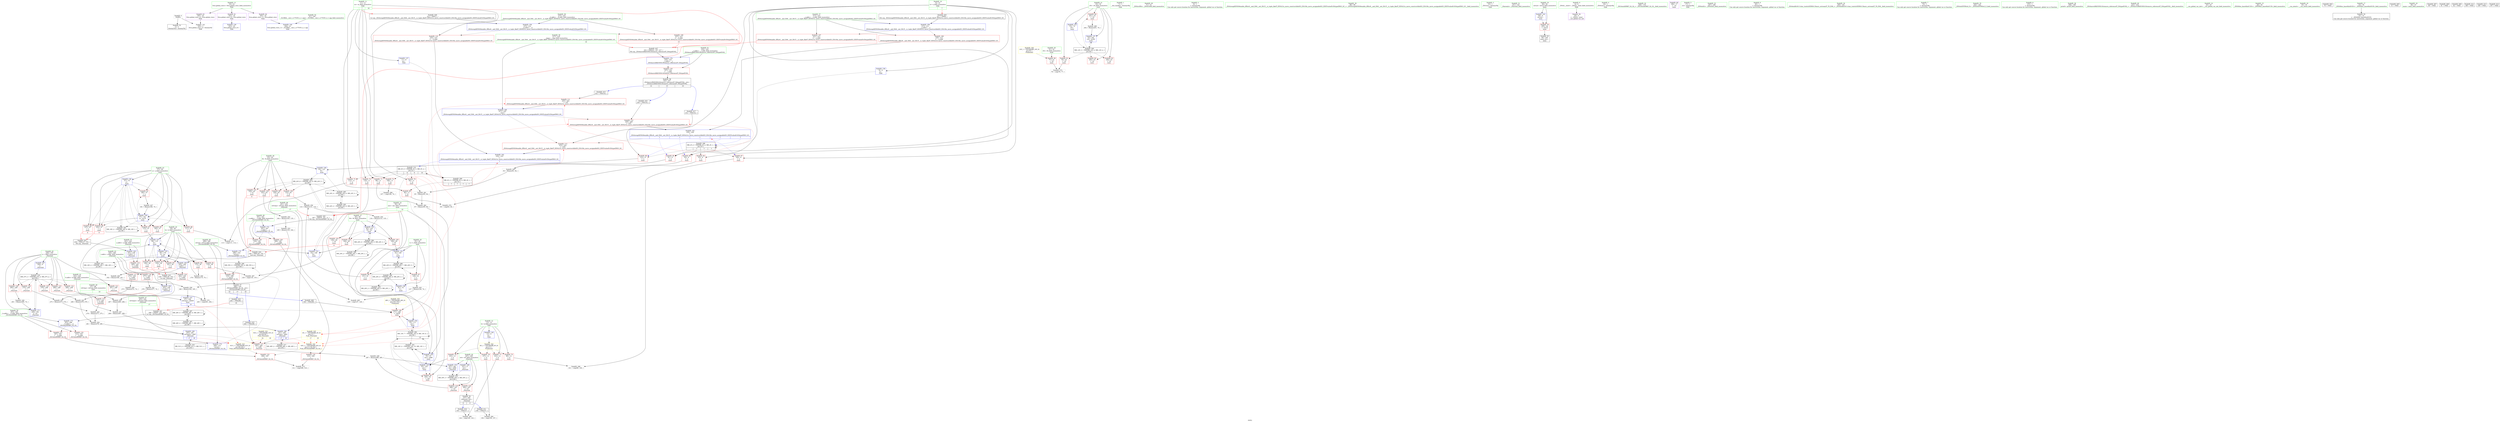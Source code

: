 digraph "SVFG" {
	label="SVFG";

	Node0x5572a8277210 [shape=record,color=grey,label="{NodeID: 0\nNullPtr}"];
	Node0x5572a8277210 -> Node0x5572a82a21a0[style=solid];
	Node0x5572a8277210 -> Node0x5572a82a7b20[style=solid];
	Node0x5572a82a1970 [shape=record,color=red,label="{NodeID: 111\n225\<--222\n\<--call\n_ZSt4swapIiENSt9enable_ifIXsr6__and_ISt6__not_ISt15__is_tuple_likeIT_EESt21is_move_constructibleIS3_ESt18is_move_assignableIS3_EEE5valueEvE4typeERS3_SC_\n}"];
	Node0x5572a82a1970 -> Node0x5572a82a8ac0[style=solid];
	Node0x5572a829fb50 [shape=record,color=green,label="{NodeID: 28\n67\<--68\nref.tmp\<--ref.tmp_field_insensitive\nmain\n|{|<s1>10}}"];
	Node0x5572a829fb50 -> Node0x5572a82a8510[style=solid];
	Node0x5572a829fb50:s1 -> Node0x5572a82ea690[style=solid,color=red];
	Node0x5572a82c5d90 [shape=record,color=black,label="{NodeID: 305\nMR_22V_2 = PHI(MR_22V_9, MR_22V_1, )\npts\{64 \}\n}"];
	Node0x5572a82c5d90 -> Node0x5572a82bf590[style=dashed];
	Node0x5572a82c5d90 -> Node0x5572a82c5d90[style=dashed];
	Node0x5572a82a7920 [shape=record,color=blue,label="{NodeID: 139\n343\<--20\nllvm.global_ctors_0\<--\nGlob }"];
	Node0x5572a82a2470 [shape=record,color=black,label="{NodeID: 56\n237\<--294\n_Z4areaiii_ret\<--\n_Z4areaiii\n|{<s0>8|<s1>9}}"];
	Node0x5572a82a2470:s0 -> Node0x5572a82e98f0[style=solid,color=blue];
	Node0x5572a82a2470:s1 -> Node0x5572a82e99c0[style=solid,color=blue];
	Node0x5572a82e9eb0 [shape=record,color=black,label="{NodeID: 416\n228 = PHI(332, )\n}"];
	Node0x5572a82e9eb0 -> Node0x5572a82a1a40[style=solid];
	Node0x5572a82cbd60 [shape=record,color=yellow,style=double,label="{NodeID: 333\n53V_1 = ENCHI(MR_53V_0)\npts\{56 68 \}\nFun[_Z4areaiii]|{|<s1>18|<s2>18}}"];
	Node0x5572a82cbd60 -> Node0x5572a82a6ed0[style=dashed];
	Node0x5572a82cbd60:s1 -> Node0x5572a82cb410[style=dashed,color=red];
	Node0x5572a82cbd60:s2 -> Node0x5572a82cb520[style=dashed,color=red];
	Node0x5572a82aeec0 [shape=record,color=grey,label="{NodeID: 250\n176 = Binary(175, 74, )\n}"];
	Node0x5572a82aeec0 -> Node0x5572a82a86b0[style=solid];
	Node0x5572a82a9070 [shape=record,color=blue,label="{NodeID: 167\n249\<--9\ni\<--\n_Z4areaiii\n}"];
	Node0x5572a82a9070 -> Node0x5572a82c9490[style=dashed];
	Node0x5572a82a3bc0 [shape=record,color=red,label="{NodeID: 84\n201\<--53\n\<--cN\nmain\n}"];
	Node0x5572a82a3bc0 -> Node0x5572a82afdc0[style=solid];
	Node0x5572a829daa0 [shape=record,color=green,label="{NodeID: 1\n7\<--1\n__dso_handle\<--dummyObj\nGlob }"];
	Node0x5572a82a1a40 [shape=record,color=red,label="{NodeID: 112\n229\<--228\n\<--call1\n_ZSt4swapIiENSt9enable_ifIXsr6__and_ISt6__not_ISt15__is_tuple_likeIT_EESt21is_move_constructibleIS3_ESt18is_move_assignableIS3_EEE5valueEvE4typeERS3_SC_\n}"];
	Node0x5572a82a1a40 -> Node0x5572a82a8b90[style=solid];
	Node0x5572a829fc20 [shape=record,color=green,label="{NodeID: 29\n71\<--72\n_ZNSirsERi\<--_ZNSirsERi_field_insensitive\n}"];
	Node0x5572a82c6290 [shape=record,color=black,label="{NodeID: 306\nMR_24V_2 = PHI(MR_24V_7, MR_24V_1, )\npts\{66 \}\n}"];
	Node0x5572a82c6290 -> Node0x5572a82bfa90[style=dashed];
	Node0x5572a82c6290 -> Node0x5572a82c6290[style=dashed];
	Node0x5572a82a7a20 [shape=record,color=blue,label="{NodeID: 140\n344\<--21\nllvm.global_ctors_1\<--_GLOBAL__sub_I_c175353_2_1.cpp\nGlob }"];
	Node0x5572a82a2540 [shape=record,color=black,label="{NodeID: 57\n296\<--319\n_ZSt3minIiERKT_S2_S2__ret\<--\n_ZSt3minIiERKT_S2_S2_\n|{<s0>10|<s1>17|<s2>18}}"];
	Node0x5572a82a2540:s0 -> Node0x5572a82e95b0[style=solid,color=blue];
	Node0x5572a82a2540:s1 -> Node0x5572a82ea130[style=solid,color=blue];
	Node0x5572a82a2540:s2 -> Node0x5572a82ea270[style=solid,color=blue];
	Node0x5572a82e9ff0 [shape=record,color=black,label="{NodeID: 417\n232 = PHI(332, )\n}"];
	Node0x5572a82e9ff0 -> Node0x5572a82a1b10[style=solid];
	Node0x5572a82af040 [shape=record,color=grey,label="{NodeID: 251\n275 = Binary(273, 274, )\n}"];
	Node0x5572a82af040 -> Node0x5572a82ae2c0[style=solid];
	Node0x5572a82a9140 [shape=record,color=blue,label="{NodeID: 168\n251\<--269\nref.tmp\<--add1\n_Z4areaiii\n|{|<s2>17|<s3>18}}"];
	Node0x5572a82a9140 -> Node0x5572a82a6ed0[style=dashed];
	Node0x5572a82a9140 -> Node0x5572a82c9990[style=dashed];
	Node0x5572a82a9140:s2 -> Node0x5572a82cb520[style=dashed,color=red];
	Node0x5572a82a9140:s3 -> Node0x5572a82cb520[style=dashed,color=red];
	Node0x5572a82a3c90 [shape=record,color=red,label="{NodeID: 85\n195\<--55\n\<--ans\nmain\n}"];
	Node0x5572a829db30 [shape=record,color=green,label="{NodeID: 2\n9\<--1\n\<--dummyObj\nCan only get source location for instruction, argument, global var or function.}"];
	Node0x5572a82a1b10 [shape=record,color=red,label="{NodeID: 113\n233\<--232\n\<--call2\n_ZSt4swapIiENSt9enable_ifIXsr6__and_ISt6__not_ISt15__is_tuple_likeIT_EESt21is_move_constructibleIS3_ESt18is_move_assignableIS3_EEE5valueEvE4typeERS3_SC_\n}"];
	Node0x5572a82a1b10 -> Node0x5572a82a8c60[style=solid];
	Node0x5572a829fd20 [shape=record,color=green,label="{NodeID: 30\n88\<--89\n_ZSt4swapIiENSt9enable_ifIXsr6__and_ISt6__not_ISt15__is_tuple_likeIT_EESt21is_move_constructibleIS3_ESt18is_move_assignableIS3_EEE5valueEvE4typeERS3_SC_\<--_ZSt4swapIiENSt9enable_ifIXsr6__and_ISt6__not_ISt15__is_tuple_likeIT_EESt21is_move_constructibleIS3_ESt18is_move_assignableIS3_EEE5valueEvE4typeERS3_SC__field_insensitive\n}"];
	Node0x5572a82c6790 [shape=record,color=black,label="{NodeID: 307\nMR_26V_2 = PHI(MR_26V_7, MR_26V_1, )\npts\{68 \}\n}"];
	Node0x5572a82c6790 -> Node0x5572a82bff90[style=dashed];
	Node0x5572a82c6790 -> Node0x5572a82c6790[style=dashed];
	Node0x5572a82a7b20 [shape=record,color=blue, style = dotted,label="{NodeID: 141\n345\<--3\nllvm.global_ctors_2\<--dummyVal\nGlob }"];
	Node0x5572a82a2610 [shape=record,color=black,label="{NodeID: 58\n332\<--337\n_ZSt4moveIRiEONSt16remove_referenceIT_E4typeEOS2__ret\<--\n_ZSt4moveIRiEONSt16remove_referenceIT_E4typeEOS2_\n|{<s0>14|<s1>15|<s2>16}}"];
	Node0x5572a82a2610:s0 -> Node0x5572a82e9d40[style=solid,color=blue];
	Node0x5572a82a2610:s1 -> Node0x5572a82e9eb0[style=solid,color=blue];
	Node0x5572a82a2610:s2 -> Node0x5572a82e9ff0[style=solid,color=blue];
	Node0x5572a82ea130 [shape=record,color=black,label="{NodeID: 418\n283 = PHI(296, )\n|{<s0>18}}"];
	Node0x5572a82ea130:s0 -> Node0x5572a82ea690[style=solid,color=red];
	Node0x5572a82af1c0 [shape=record,color=grey,label="{NodeID: 252\n164 = Binary(163, 135, )\n}"];
	Node0x5572a82af1c0 -> Node0x5572a82af340[style=solid];
	Node0x5572a82a9210 [shape=record,color=blue,label="{NodeID: 169\n253\<--281\nref.tmp2\<--add7\n_Z4areaiii\n|{|<s2>17|<s3>18}}"];
	Node0x5572a82a9210 -> Node0x5572a82a6ed0[style=dashed];
	Node0x5572a82a9210 -> Node0x5572a82c9e90[style=dashed];
	Node0x5572a82a9210:s2 -> Node0x5572a82cb410[style=dashed,color=red];
	Node0x5572a82a9210:s3 -> Node0x5572a82cb410[style=dashed,color=red];
	Node0x5572a82a3d60 [shape=record,color=red,label="{NodeID: 86\n111\<--57\n\<--a\nmain\n}"];
	Node0x5572a82a3d60 -> Node0x5572a82b0e40[style=solid];
	Node0x5572a829dde0 [shape=record,color=green,label="{NodeID: 3\n15\<--1\n_ZSt3cin\<--dummyObj\nGlob }"];
	Node0x5572a82a1be0 [shape=record,color=red,label="{NodeID: 114\n265\<--241\n\<--a.addr\n_Z4areaiii\n}"];
	Node0x5572a82a1be0 -> Node0x5572a82af640[style=solid];
	Node0x5572a829fe20 [shape=record,color=green,label="{NodeID: 31\n141\<--142\n_Z4areaiii\<--_Z4areaiii_field_insensitive\n}"];
	Node0x5572a82c6c90 [shape=record,color=black,label="{NodeID: 308\nMR_55V_3 = PHI(MR_55V_4, MR_55V_2, )\npts\{300 \}\n}"];
	Node0x5572a82c6c90 -> Node0x5572a82a6fa0[style=dashed];
	Node0x5572a82a7c20 [shape=record,color=blue,label="{NodeID: 142\n49\<--9\nretval\<--\nmain\n}"];
	Node0x5572a82a7c20 -> Node0x5572a82a37b0[style=dashed];
	Node0x5572a82a26e0 [shape=record,color=purple,label="{NodeID: 59\n30\<--4\n\<--_ZStL8__ioinit\n__cxx_global_var_init\n}"];
	Node0x5572a82ea270 [shape=record,color=black,label="{NodeID: 419\n284 = PHI(296, )\n}"];
	Node0x5572a82ea270 -> Node0x5572a82a6ed0[style=solid];
	Node0x5572a82af340 [shape=record,color=grey,label="{NodeID: 253\n165 = Binary(135, 164, )\n}"];
	Node0x5572a82af340 -> Node0x5572a82afac0[style=solid];
	Node0x5572a82a92e0 [shape=record,color=blue,label="{NodeID: 170\n247\<--287\nret\<--add9\n_Z4areaiii\n}"];
	Node0x5572a82a92e0 -> Node0x5572a82c8f90[style=dashed];
	Node0x5572a82a3e30 [shape=record,color=red,label="{NodeID: 87\n115\<--57\n\<--a\nmain\n}"];
	Node0x5572a82a3e30 -> Node0x5572a82a8030[style=solid];
	Node0x5572a829de70 [shape=record,color=green,label="{NodeID: 4\n16\<--1\n_ZSt4cerr\<--dummyObj\nGlob }"];
	Node0x5572a82a1cb0 [shape=record,color=red,label="{NodeID: 115\n271\<--243\n\<--b.addr\n_Z4areaiii\n}"];
	Node0x5572a82a1cb0 -> Node0x5572a82ae2c0[style=solid];
	Node0x5572a829ff20 [shape=record,color=green,label="{NodeID: 32\n169\<--170\n_ZSt3minIiERKT_S2_S2_\<--_ZSt3minIiERKT_S2_S2__field_insensitive\n}"];
	Node0x5572a82a7cf0 [shape=record,color=blue,label="{NodeID: 143\n53\<--74\ncN\<--\nmain\n}"];
	Node0x5572a82a7cf0 -> Node0x5572a82c4490[style=dashed];
	Node0x5572a82a27b0 [shape=record,color=purple,label="{NodeID: 60\n196\<--17\n\<--.str\nmain\n}"];
	Node0x5572a82ea3b0 [shape=record,color=black,label="{NodeID: 420\n297 = PHI(55, 251, 11, )\n0th arg _ZSt3minIiERKT_S2_S2_ }"];
	Node0x5572a82ea3b0 -> Node0x5572a82a9480[style=solid];
	Node0x5572a82af4c0 [shape=record,color=grey,label="{NodeID: 254\n134 = Binary(133, 135, )\n}"];
	Node0x5572a82af4c0 -> Node0x5572a82a82a0[style=solid];
	Node0x5572a82a93b0 [shape=record,color=blue,label="{NodeID: 171\n249\<--291\ni\<--inc\n_Z4areaiii\n}"];
	Node0x5572a82a93b0 -> Node0x5572a82c9490[style=dashed];
	Node0x5572a82a3f00 [shape=record,color=red,label="{NodeID: 88\n137\<--57\n\<--a\nmain\n|{<s0>8}}"];
	Node0x5572a82a3f00:s0 -> Node0x5572a82ea850[style=solid,color=red];
	Node0x5572a829df00 [shape=record,color=green,label="{NodeID: 5\n17\<--1\n.str\<--dummyObj\nGlob }"];
	Node0x5572a82be690 [shape=record,color=black,label="{NodeID: 282\nMR_14V_7 = PHI(MR_14V_9, MR_14V_6, )\npts\{56 \}\n|{|<s5>10}}"];
	Node0x5572a82be690 -> Node0x5572a82a3c90[style=dashed];
	Node0x5572a82be690 -> Node0x5572a82a1560[style=dashed];
	Node0x5572a82be690 -> Node0x5572a82a85e0[style=dashed];
	Node0x5572a82be690 -> Node0x5572a82be690[style=dashed];
	Node0x5572a82be690 -> Node0x5572a82c4990[style=dashed];
	Node0x5572a82be690:s5 -> Node0x5572a82cb520[style=dashed,color=red];
	Node0x5572a82a65e0 [shape=record,color=red,label="{NodeID: 116\n262\<--245\n\<--r.addr\n_Z4areaiii\n}"];
	Node0x5572a82a65e0 -> Node0x5572a82b0cc0[style=solid];
	Node0x5572a82a0020 [shape=record,color=green,label="{NodeID: 33\n187\<--188\n_ZNSolsEi\<--_ZNSolsEi_field_insensitive\n}"];
	Node0x5572a82a7dc0 [shape=record,color=blue,label="{NodeID: 144\n55\<--97\nans\<--add6\nmain\n}"];
	Node0x5572a82a7dc0 -> Node0x5572a82a3c90[style=dashed];
	Node0x5572a82a7dc0 -> Node0x5572a82a7e90[style=dashed];
	Node0x5572a82a7dc0 -> Node0x5572a82be690[style=dashed];
	Node0x5572a82a7dc0 -> Node0x5572a82c4990[style=dashed];
	Node0x5572a82a2880 [shape=record,color=purple,label="{NodeID: 61\n343\<--19\nllvm.global_ctors_0\<--llvm.global_ctors\nGlob }"];
	Node0x5572a82a2880 -> Node0x5572a82a7920[style=solid];
	Node0x5572a82ea690 [shape=record,color=black,label="{NodeID: 421\n298 = PHI(67, 253, 283, )\n1st arg _ZSt3minIiERKT_S2_S2_ }"];
	Node0x5572a82ea690 -> Node0x5572a82a9550[style=solid];
	Node0x5572a82af640 [shape=record,color=grey,label="{NodeID: 255\n267 = Binary(265, 266, )\n}"];
	Node0x5572a82af640 -> Node0x5572a82af940[style=solid];
	Node0x5572a82a9480 [shape=record,color=blue,label="{NodeID: 172\n301\<--297\n__a.addr\<--__a\n_ZSt3minIiERKT_S2_S2_\n}"];
	Node0x5572a82a9480 -> Node0x5572a82a7070[style=dashed];
	Node0x5572a82a9480 -> Node0x5572a82a7140[style=dashed];
	Node0x5572a82a3fd0 [shape=record,color=red,label="{NodeID: 89\n153\<--57\n\<--a\nmain\n|{<s0>9}}"];
	Node0x5572a82a3fd0:s0 -> Node0x5572a82ea850[style=solid,color=red];
	Node0x5572a829e820 [shape=record,color=green,label="{NodeID: 6\n20\<--1\n\<--dummyObj\nCan only get source location for instruction, argument, global var or function.}"];
	Node0x5572a82a66b0 [shape=record,color=red,label="{NodeID: 117\n272\<--245\n\<--r.addr\n_Z4areaiii\n}"];
	Node0x5572a82a66b0 -> Node0x5572a82afc40[style=solid];
	Node0x5572a82a0120 [shape=record,color=green,label="{NodeID: 34\n190\<--191\n_ZSt4endlIcSt11char_traitsIcEERSt13basic_ostreamIT_T0_ES6_\<--_ZSt4endlIcSt11char_traitsIcEERSt13basic_ostreamIT_T0_ES6__field_insensitive\n}"];
	Node0x5572a82a7e90 [shape=record,color=blue,label="{NodeID: 145\n55\<--103\nans\<--\nmain\n}"];
	Node0x5572a82a7e90 -> Node0x5572a82a3c90[style=dashed];
	Node0x5572a82a7e90 -> Node0x5572a82be690[style=dashed];
	Node0x5572a82a7e90 -> Node0x5572a82c4990[style=dashed];
	Node0x5572a82a2980 [shape=record,color=purple,label="{NodeID: 62\n344\<--19\nllvm.global_ctors_1\<--llvm.global_ctors\nGlob }"];
	Node0x5572a82a2980 -> Node0x5572a82a7a20[style=solid];
	Node0x5572a82ea850 [shape=record,color=black,label="{NodeID: 422\n238 = PHI(137, 153, )\n0th arg _Z4areaiii }"];
	Node0x5572a82ea850 -> Node0x5572a82a8d30[style=solid];
	Node0x5572a82af7c0 [shape=record,color=grey,label="{NodeID: 256\n133 = Binary(131, 132, )\n}"];
	Node0x5572a82af7c0 -> Node0x5572a82af4c0[style=solid];
	Node0x5572a82a9550 [shape=record,color=blue,label="{NodeID: 173\n303\<--298\n__b.addr\<--__b\n_ZSt3minIiERKT_S2_S2_\n}"];
	Node0x5572a82a9550 -> Node0x5572a82a7210[style=dashed];
	Node0x5572a82a9550 -> Node0x5572a82a72e0[style=dashed];
	Node0x5572a82a40a0 [shape=record,color=red,label="{NodeID: 90\n160\<--57\n\<--a\nmain\n}"];
	Node0x5572a82a40a0 -> Node0x5572a82ae8c0[style=solid];
	Node0x5572a829e8b0 [shape=record,color=green,label="{NodeID: 7\n74\<--1\n\<--dummyObj\nCan only get source location for instruction, argument, global var or function.}"];
	Node0x5572a82bf090 [shape=record,color=black,label="{NodeID: 284\nMR_20V_4 = PHI(MR_20V_6, MR_20V_3, )\npts\{62 \}\n}"];
	Node0x5572a82bf090 -> Node0x5572a82a8100[style=dashed];
	Node0x5572a82bf090 -> Node0x5572a82bf090[style=dashed];
	Node0x5572a82bf090 -> Node0x5572a82c5890[style=dashed];
	Node0x5572a82a6780 [shape=record,color=red,label="{NodeID: 118\n277\<--245\n\<--r.addr\n_Z4areaiii\n}"];
	Node0x5572a82a6780 -> Node0x5572a82ae140[style=solid];
	Node0x5572a82a0220 [shape=record,color=green,label="{NodeID: 35\n192\<--193\n_ZNSolsEPFRSoS_E\<--_ZNSolsEPFRSoS_E_field_insensitive\n}"];
	Node0x5572a82c8090 [shape=record,color=black,label="{NodeID: 312\nMR_4V_4 = PHI(MR_4V_3, MR_4V_2, )\npts\{12 \}\n|{|<s7>8|<s8>9|<s9>10}}"];
	Node0x5572a82c8090 -> Node0x5572a82a3060[style=dashed];
	Node0x5572a82c8090 -> Node0x5572a82a3130[style=dashed];
	Node0x5572a82c8090 -> Node0x5572a82a3200[style=dashed];
	Node0x5572a82c8090 -> Node0x5572a82a32d0[style=dashed];
	Node0x5572a82c8090 -> Node0x5572a82a33a0[style=dashed];
	Node0x5572a82c8090 -> Node0x5572a82a1560[style=dashed];
	Node0x5572a82c8090 -> Node0x5572a82c3f90[style=dashed];
	Node0x5572a82c8090:s7 -> Node0x5572a82cb630[style=dashed,color=red];
	Node0x5572a82c8090:s8 -> Node0x5572a82cb630[style=dashed,color=red];
	Node0x5572a82c8090:s9 -> Node0x5572a82cb520[style=dashed,color=red];
	Node0x5572a82a7f60 [shape=record,color=blue,label="{NodeID: 146\n57\<--74\na\<--\nmain\n}"];
	Node0x5572a82a7f60 -> Node0x5572a82a3d60[style=dashed];
	Node0x5572a82a7f60 -> Node0x5572a82a3e30[style=dashed];
	Node0x5572a82a7f60 -> Node0x5572a82a3f00[style=dashed];
	Node0x5572a82a7f60 -> Node0x5572a82a3fd0[style=dashed];
	Node0x5572a82a7f60 -> Node0x5572a82a40a0[style=dashed];
	Node0x5572a82a7f60 -> Node0x5572a82a4170[style=dashed];
	Node0x5572a82a7f60 -> Node0x5572a82a8780[style=dashed];
	Node0x5572a82a7f60 -> Node0x5572a82c4e90[style=dashed];
	Node0x5572a82a2a80 [shape=record,color=purple,label="{NodeID: 63\n345\<--19\nllvm.global_ctors_2\<--llvm.global_ctors\nGlob }"];
	Node0x5572a82a2a80 -> Node0x5572a82a7b20[style=solid];
	Node0x5572a82ea9a0 [shape=record,color=black,label="{NodeID: 423\n239 = PHI(138, 154, )\n1st arg _Z4areaiii }"];
	Node0x5572a82ea9a0 -> Node0x5572a82a8e00[style=solid];
	Node0x5572a82af940 [shape=record,color=grey,label="{NodeID: 257\n269 = Binary(267, 268, )\n}"];
	Node0x5572a82af940 -> Node0x5572a82a9140[style=solid];
	Node0x5572a82a9620 [shape=record,color=blue,label="{NodeID: 174\n299\<--313\nretval\<--\n_ZSt3minIiERKT_S2_S2_\n}"];
	Node0x5572a82a9620 -> Node0x5572a82c6c90[style=dashed];
	Node0x5572a82a4170 [shape=record,color=red,label="{NodeID: 91\n180\<--57\n\<--a\nmain\n}"];
	Node0x5572a82a4170 -> Node0x5572a82aea40[style=solid];
	Node0x5572a829e940 [shape=record,color=green,label="{NodeID: 8\n135\<--1\n\<--dummyObj\nCan only get source location for instruction, argument, global var or function.}"];
	Node0x5572a82bf590 [shape=record,color=black,label="{NodeID: 285\nMR_22V_4 = PHI(MR_22V_6, MR_22V_3, )\npts\{64 \}\n}"];
	Node0x5572a82bf590 -> Node0x5572a82a81d0[style=dashed];
	Node0x5572a82bf590 -> Node0x5572a82bf590[style=dashed];
	Node0x5572a82bf590 -> Node0x5572a82c5d90[style=dashed];
	Node0x5572a82a6850 [shape=record,color=red,label="{NodeID: 119\n286\<--247\n\<--ret\n_Z4areaiii\n}"];
	Node0x5572a82a6850 -> Node0x5572a82aebc0[style=solid];
	Node0x5572a82a0320 [shape=record,color=green,label="{NodeID: 36\n198\<--199\nprintf\<--printf_field_insensitive\n}"];
	Node0x5572a82a8030 [shape=record,color=blue,label="{NodeID: 147\n59\<--115\nb\<--\nmain\n}"];
	Node0x5572a82a8030 -> Node0x5572a82a4240[style=dashed];
	Node0x5572a82a8030 -> Node0x5572a82a4310[style=dashed];
	Node0x5572a82a8030 -> Node0x5572a82a43e0[style=dashed];
	Node0x5572a82a8030 -> Node0x5572a82a44b0[style=dashed];
	Node0x5572a82a8030 -> Node0x5572a82a0d40[style=dashed];
	Node0x5572a82a8030 -> Node0x5572a82a8030[style=dashed];
	Node0x5572a82a8030 -> Node0x5572a82a86b0[style=dashed];
	Node0x5572a82a8030 -> Node0x5572a82c5390[style=dashed];
	Node0x5572a82a2b80 [shape=record,color=red,label="{NodeID: 64\n83\<--8\n\<--n\nmain\n}"];
	Node0x5572a82a2b80 -> Node0x5572a82a5730[style=solid];
	Node0x5572a82eaaf0 [shape=record,color=black,label="{NodeID: 424\n240 = PHI(139, 155, )\n2nd arg _Z4areaiii }"];
	Node0x5572a82eaaf0 -> Node0x5572a82a8ed0[style=solid];
	Node0x5572a82afac0 [shape=record,color=grey,label="{NodeID: 258\n166 = Binary(162, 165, )\n}"];
	Node0x5572a82afac0 -> Node0x5572a82a8510[style=solid];
	Node0x5572a82a96f0 [shape=record,color=blue,label="{NodeID: 175\n299\<--316\nretval\<--\n_ZSt3minIiERKT_S2_S2_\n}"];
	Node0x5572a82a96f0 -> Node0x5572a82c6c90[style=dashed];
	Node0x5572a82a4240 [shape=record,color=red,label="{NodeID: 92\n118\<--59\n\<--b\nmain\n}"];
	Node0x5572a82a4240 -> Node0x5572a82b0840[style=solid];
	Node0x5572a829ea00 [shape=record,color=green,label="{NodeID: 9\n4\<--6\n_ZStL8__ioinit\<--_ZStL8__ioinit_field_insensitive\nGlob }"];
	Node0x5572a829ea00 -> Node0x5572a82a26e0[style=solid];
	Node0x5572a82bfa90 [shape=record,color=black,label="{NodeID: 286\nMR_24V_4 = PHI(MR_24V_5, MR_24V_3, )\npts\{66 \}\n}"];
	Node0x5572a82bfa90 -> Node0x5572a82a82a0[style=dashed];
	Node0x5572a82bfa90 -> Node0x5572a82bfa90[style=dashed];
	Node0x5572a82bfa90 -> Node0x5572a82c6290[style=dashed];
	Node0x5572a82a6920 [shape=record,color=red,label="{NodeID: 120\n294\<--247\n\<--ret\n_Z4areaiii\n}"];
	Node0x5572a82a6920 -> Node0x5572a82a2470[style=solid];
	Node0x5572a82a0420 [shape=record,color=green,label="{NodeID: 37\n213\<--214\n__a.addr\<--__a.addr_field_insensitive\n_ZSt4swapIiENSt9enable_ifIXsr6__and_ISt6__not_ISt15__is_tuple_likeIT_EESt21is_move_constructibleIS3_ESt18is_move_assignableIS3_EEE5valueEvE4typeERS3_SC_\n}"];
	Node0x5572a82a0420 -> Node0x5572a82a1630[style=solid];
	Node0x5572a82a0420 -> Node0x5572a82a1700[style=solid];
	Node0x5572a82a0420 -> Node0x5572a82a8920[style=solid];
	Node0x5572a82a8100 [shape=record,color=blue,label="{NodeID: 148\n61\<--74\nL\<--\nmain\n}"];
	Node0x5572a82a8100 -> Node0x5572a82c0ca0[style=dashed];
	Node0x5572a82a2c50 [shape=record,color=red,label="{NodeID: 65\n91\<--8\n\<--n\nmain\n}"];
	Node0x5572a82a2c50 -> Node0x5572a82b0240[style=solid];
	Node0x5572a82eac40 [shape=record,color=black,label="{NodeID: 425\n211 = PHI(8, )\n0th arg _ZSt4swapIiENSt9enable_ifIXsr6__and_ISt6__not_ISt15__is_tuple_likeIT_EESt21is_move_constructibleIS3_ESt18is_move_assignableIS3_EEE5valueEvE4typeERS3_SC_ }"];
	Node0x5572a82eac40 -> Node0x5572a82a8920[style=solid];
	Node0x5572a82c0a30 [shape=record,color=yellow,style=double,label="{NodeID: 342\n6V_1 = ENCHI(MR_6V_0)\npts\{14 \}\nFun[main]}"];
	Node0x5572a82c0a30 -> Node0x5572a82a3470[style=dashed];
	Node0x5572a82c0a30 -> Node0x5572a82a3540[style=dashed];
	Node0x5572a82c0a30 -> Node0x5572a82a3610[style=dashed];
	Node0x5572a82c0a30 -> Node0x5572a82a36e0[style=dashed];
	Node0x5572a82afc40 [shape=record,color=grey,label="{NodeID: 259\n273 = Binary(272, 74, )\n}"];
	Node0x5572a82afc40 -> Node0x5572a82af040[style=solid];
	Node0x5572a82a97c0 [shape=record,color=blue,label="{NodeID: 176\n334\<--333\n__t.addr\<--__t\n_ZSt4moveIRiEONSt16remove_referenceIT_E4typeEOS2_\n}"];
	Node0x5572a82a97c0 -> Node0x5572a82a7550[style=dashed];
	Node0x5572a82a4310 [shape=record,color=red,label="{NodeID: 93\n138\<--59\n\<--b\nmain\n|{<s0>8}}"];
	Node0x5572a82a4310:s0 -> Node0x5572a82ea9a0[style=solid,color=red];
	Node0x5572a829eb00 [shape=record,color=green,label="{NodeID: 10\n8\<--10\nn\<--n_field_insensitive\nGlob |{|<s6>7}}"];
	Node0x5572a829eb00 -> Node0x5572a82a2b80[style=solid];
	Node0x5572a829eb00 -> Node0x5572a82a2c50[style=solid];
	Node0x5572a829eb00 -> Node0x5572a82a2d20[style=solid];
	Node0x5572a829eb00 -> Node0x5572a82a2df0[style=solid];
	Node0x5572a829eb00 -> Node0x5572a82a2ec0[style=solid];
	Node0x5572a829eb00 -> Node0x5572a82a7620[style=solid];
	Node0x5572a829eb00:s6 -> Node0x5572a82eac40[style=solid,color=red];
	Node0x5572a82bff90 [shape=record,color=black,label="{NodeID: 287\nMR_26V_4 = PHI(MR_26V_6, MR_26V_3, )\npts\{68 \}\n}"];
	Node0x5572a82bff90 -> Node0x5572a82a8510[style=dashed];
	Node0x5572a82bff90 -> Node0x5572a82bff90[style=dashed];
	Node0x5572a82bff90 -> Node0x5572a82c6790[style=dashed];
	Node0x5572a82a69f0 [shape=record,color=red,label="{NodeID: 121\n261\<--249\n\<--i\n_Z4areaiii\n}"];
	Node0x5572a82a69f0 -> Node0x5572a82b0cc0[style=solid];
	Node0x5572a82a04f0 [shape=record,color=green,label="{NodeID: 38\n215\<--216\n__b.addr\<--__b.addr_field_insensitive\n_ZSt4swapIiENSt9enable_ifIXsr6__and_ISt6__not_ISt15__is_tuple_likeIT_EESt21is_move_constructibleIS3_ESt18is_move_assignableIS3_EEE5valueEvE4typeERS3_SC_\n}"];
	Node0x5572a82a04f0 -> Node0x5572a82a17d0[style=solid];
	Node0x5572a82a04f0 -> Node0x5572a82a18a0[style=solid];
	Node0x5572a82a04f0 -> Node0x5572a82a89f0[style=solid];
	Node0x5572a82c8f90 [shape=record,color=black,label="{NodeID: 315\nMR_45V_3 = PHI(MR_45V_4, MR_45V_2, )\npts\{248 \}\n}"];
	Node0x5572a82c8f90 -> Node0x5572a82a6850[style=dashed];
	Node0x5572a82c8f90 -> Node0x5572a82a6920[style=dashed];
	Node0x5572a82c8f90 -> Node0x5572a82a92e0[style=dashed];
	Node0x5572a82a81d0 [shape=record,color=blue,label="{NodeID: 149\n63\<--123\nR\<--\nmain\n}"];
	Node0x5572a82a81d0 -> Node0x5572a82c0d90[style=dashed];
	Node0x5572a82a2d20 [shape=record,color=red,label="{NodeID: 66\n92\<--8\n\<--n\nmain\n}"];
	Node0x5572a82a2d20 -> Node0x5572a82b0240[style=solid];
	Node0x5572a82ead50 [shape=record,color=black,label="{NodeID: 426\n212 = PHI(11, )\n1st arg _ZSt4swapIiENSt9enable_ifIXsr6__and_ISt6__not_ISt15__is_tuple_likeIT_EESt21is_move_constructibleIS3_ESt18is_move_assignableIS3_EEE5valueEvE4typeERS3_SC_ }"];
	Node0x5572a82ead50 -> Node0x5572a82a89f0[style=solid];
	Node0x5572a82afdc0 [shape=record,color=grey,label="{NodeID: 260\n202 = Binary(201, 74, )\n}"];
	Node0x5572a82afdc0 -> Node0x5572a82a8850[style=solid];
	Node0x5572a82a43e0 [shape=record,color=red,label="{NodeID: 94\n154\<--59\n\<--b\nmain\n|{<s0>9}}"];
	Node0x5572a82a43e0:s0 -> Node0x5572a82ea9a0[style=solid,color=red];
	Node0x5572a829ec00 [shape=record,color=green,label="{NodeID: 11\n11\<--12\nm\<--m_field_insensitive\nGlob |{|<s7>7|<s8>18}}"];
	Node0x5572a829ec00 -> Node0x5572a82a2f90[style=solid];
	Node0x5572a829ec00 -> Node0x5572a82a3060[style=solid];
	Node0x5572a829ec00 -> Node0x5572a82a3130[style=solid];
	Node0x5572a829ec00 -> Node0x5572a82a3200[style=solid];
	Node0x5572a829ec00 -> Node0x5572a82a32d0[style=solid];
	Node0x5572a829ec00 -> Node0x5572a82a33a0[style=solid];
	Node0x5572a829ec00 -> Node0x5572a82a7720[style=solid];
	Node0x5572a829ec00:s7 -> Node0x5572a82ead50[style=solid,color=red];
	Node0x5572a829ec00:s8 -> Node0x5572a82ea3b0[style=solid,color=red];
	Node0x5572a82c0ca0 [shape=record,color=black,label="{NodeID: 288\nMR_20V_6 = PHI(MR_20V_7, MR_20V_5, )\npts\{62 \}\n}"];
	Node0x5572a82c0ca0 -> Node0x5572a82a0e10[style=dashed];
	Node0x5572a82c0ca0 -> Node0x5572a82a0ee0[style=dashed];
	Node0x5572a82c0ca0 -> Node0x5572a82a8440[style=dashed];
	Node0x5572a82c0ca0 -> Node0x5572a82bf090[style=dashed];
	Node0x5572a82c0ca0 -> Node0x5572a82c0ca0[style=dashed];
	Node0x5572a82a6ac0 [shape=record,color=red,label="{NodeID: 122\n266\<--249\n\<--i\n_Z4areaiii\n}"];
	Node0x5572a82a6ac0 -> Node0x5572a82af640[style=solid];
	Node0x5572a82a05c0 [shape=record,color=green,label="{NodeID: 39\n217\<--218\n__tmp\<--__tmp_field_insensitive\n_ZSt4swapIiENSt9enable_ifIXsr6__and_ISt6__not_ISt15__is_tuple_likeIT_EESt21is_move_constructibleIS3_ESt18is_move_assignableIS3_EEE5valueEvE4typeERS3_SC_\n|{|<s1>16}}"];
	Node0x5572a82a05c0 -> Node0x5572a82a8ac0[style=solid];
	Node0x5572a82a05c0:s1 -> Node0x5572a82eae60[style=solid,color=red];
	Node0x5572a82c9490 [shape=record,color=black,label="{NodeID: 316\nMR_47V_3 = PHI(MR_47V_4, MR_47V_2, )\npts\{250 \}\n}"];
	Node0x5572a82c9490 -> Node0x5572a82a69f0[style=dashed];
	Node0x5572a82c9490 -> Node0x5572a82a6ac0[style=dashed];
	Node0x5572a82c9490 -> Node0x5572a82a6b90[style=dashed];
	Node0x5572a82c9490 -> Node0x5572a82a6c60[style=dashed];
	Node0x5572a82c9490 -> Node0x5572a82a6d30[style=dashed];
	Node0x5572a82c9490 -> Node0x5572a82a6e00[style=dashed];
	Node0x5572a82c9490 -> Node0x5572a82a93b0[style=dashed];
	Node0x5572a82a82a0 [shape=record,color=blue,label="{NodeID: 150\n65\<--134\nM\<--div\nmain\n}"];
	Node0x5572a82a82a0 -> Node0x5572a82a12f0[style=dashed];
	Node0x5572a82a82a0 -> Node0x5572a82a13c0[style=dashed];
	Node0x5572a82a82a0 -> Node0x5572a82a1490[style=dashed];
	Node0x5572a82a82a0 -> Node0x5572a82a82a0[style=dashed];
	Node0x5572a82a82a0 -> Node0x5572a82bfa90[style=dashed];
	Node0x5572a82a2df0 [shape=record,color=red,label="{NodeID: 67\n100\<--8\n\<--n\nmain\n}"];
	Node0x5572a82a2df0 -> Node0x5572a82b06c0[style=solid];
	Node0x5572a82eae60 [shape=record,color=black,label="{NodeID: 427\n333 = PHI(221, 227, 217, )\n0th arg _ZSt4moveIRiEONSt16remove_referenceIT_E4typeEOS2_ }"];
	Node0x5572a82eae60 -> Node0x5572a82a97c0[style=solid];
	Node0x5572a82c0bf0 [shape=record,color=yellow,style=double,label="{NodeID: 344\n10V_1 = ENCHI(MR_10V_0)\npts\{52 \}\nFun[main]}"];
	Node0x5572a82c0bf0 -> Node0x5572a82a3880[style=dashed];
	Node0x5572a82aff40 [shape=record,color=grey,label="{NodeID: 261\n95 = Binary(93, 94, )\n}"];
	Node0x5572a82aff40 -> Node0x5572a82b00c0[style=solid];
	Node0x5572a82a44b0 [shape=record,color=red,label="{NodeID: 95\n161\<--59\n\<--b\nmain\n}"];
	Node0x5572a82a44b0 -> Node0x5572a82ae8c0[style=solid];
	Node0x5572a829ed00 [shape=record,color=green,label="{NodeID: 12\n13\<--14\nk\<--k_field_insensitive\nGlob }"];
	Node0x5572a829ed00 -> Node0x5572a82a3470[style=solid];
	Node0x5572a829ed00 -> Node0x5572a82a3540[style=solid];
	Node0x5572a829ed00 -> Node0x5572a82a3610[style=solid];
	Node0x5572a829ed00 -> Node0x5572a82a36e0[style=solid];
	Node0x5572a829ed00 -> Node0x5572a82a7820[style=solid];
	Node0x5572a82c0d90 [shape=record,color=black,label="{NodeID: 289\nMR_22V_6 = PHI(MR_22V_8, MR_22V_5, )\npts\{64 \}\n}"];
	Node0x5572a82c0d90 -> Node0x5572a82a0fb0[style=dashed];
	Node0x5572a82c0d90 -> Node0x5572a82a1080[style=dashed];
	Node0x5572a82c0d90 -> Node0x5572a82a1150[style=dashed];
	Node0x5572a82c0d90 -> Node0x5572a82a1220[style=dashed];
	Node0x5572a82c0d90 -> Node0x5572a82a8370[style=dashed];
	Node0x5572a82c0d90 -> Node0x5572a82bf590[style=dashed];
	Node0x5572a82c0d90 -> Node0x5572a82c0d90[style=dashed];
	Node0x5572a82a6b90 [shape=record,color=red,label="{NodeID: 123\n268\<--249\n\<--i\n_Z4areaiii\n}"];
	Node0x5572a82a6b90 -> Node0x5572a82af940[style=solid];
	Node0x5572a82a0690 [shape=record,color=green,label="{NodeID: 40\n223\<--224\n_ZSt4moveIRiEONSt16remove_referenceIT_E4typeEOS2_\<--_ZSt4moveIRiEONSt16remove_referenceIT_E4typeEOS2__field_insensitive\n}"];
	Node0x5572a82c9990 [shape=record,color=black,label="{NodeID: 317\nMR_49V_2 = PHI(MR_49V_3, MR_49V_1, )\npts\{252 \}\n}"];
	Node0x5572a82c9990 -> Node0x5572a82a9140[style=dashed];
	Node0x5572a82a8370 [shape=record,color=blue,label="{NodeID: 151\n63\<--146\nR\<--\nmain\n}"];
	Node0x5572a82a8370 -> Node0x5572a82c0d90[style=dashed];
	Node0x5572a82a2ec0 [shape=record,color=red,label="{NodeID: 68\n123\<--8\n\<--n\nmain\n}"];
	Node0x5572a82a2ec0 -> Node0x5572a82a81d0[style=solid];
	Node0x5572a82b00c0 [shape=record,color=grey,label="{NodeID: 262\n97 = Binary(95, 96, )\n}"];
	Node0x5572a82b00c0 -> Node0x5572a82a7dc0[style=solid];
	Node0x5572a82a0d40 [shape=record,color=red,label="{NodeID: 96\n175\<--59\n\<--b\nmain\n}"];
	Node0x5572a82a0d40 -> Node0x5572a82aeec0[style=solid];
	Node0x5572a829ee00 [shape=record,color=green,label="{NodeID: 13\n19\<--23\nllvm.global_ctors\<--llvm.global_ctors_field_insensitive\nGlob }"];
	Node0x5572a829ee00 -> Node0x5572a82a2880[style=solid];
	Node0x5572a829ee00 -> Node0x5572a82a2980[style=solid];
	Node0x5572a829ee00 -> Node0x5572a82a2a80[style=solid];
	Node0x5572a82a6c60 [shape=record,color=red,label="{NodeID: 124\n274\<--249\n\<--i\n_Z4areaiii\n}"];
	Node0x5572a82a6c60 -> Node0x5572a82af040[style=solid];
	Node0x5572a82a0790 [shape=record,color=green,label="{NodeID: 41\n241\<--242\na.addr\<--a.addr_field_insensitive\n_Z4areaiii\n}"];
	Node0x5572a82a0790 -> Node0x5572a82a1be0[style=solid];
	Node0x5572a82a0790 -> Node0x5572a82a8d30[style=solid];
	Node0x5572a82c9e90 [shape=record,color=black,label="{NodeID: 318\nMR_51V_2 = PHI(MR_51V_3, MR_51V_1, )\npts\{254 \}\n}"];
	Node0x5572a82c9e90 -> Node0x5572a82a9210[style=dashed];
	Node0x5572a82a8440 [shape=record,color=blue,label="{NodeID: 152\n61\<--149\nL\<--\nmain\n}"];
	Node0x5572a82a8440 -> Node0x5572a82c0ca0[style=dashed];
	Node0x5572a82a2f90 [shape=record,color=red,label="{NodeID: 69\n84\<--11\n\<--m\nmain\n}"];
	Node0x5572a82a2f90 -> Node0x5572a82a5730[style=solid];
	Node0x5572a82b0240 [shape=record,color=grey,label="{NodeID: 263\n93 = Binary(91, 92, )\n}"];
	Node0x5572a82b0240 -> Node0x5572a82aff40[style=solid];
	Node0x5572a82a0e10 [shape=record,color=red,label="{NodeID: 97\n126\<--61\n\<--L\nmain\n}"];
	Node0x5572a82a0e10 -> Node0x5572a82ae740[style=solid];
	Node0x5572a829ef00 [shape=record,color=green,label="{NodeID: 14\n24\<--25\n__cxx_global_var_init\<--__cxx_global_var_init_field_insensitive\n}"];
	Node0x5572a82a6d30 [shape=record,color=red,label="{NodeID: 125\n279\<--249\n\<--i\n_Z4areaiii\n}"];
	Node0x5572a82a6d30 -> Node0x5572a82ae440[style=solid];
	Node0x5572a82a0860 [shape=record,color=green,label="{NodeID: 42\n243\<--244\nb.addr\<--b.addr_field_insensitive\n_Z4areaiii\n}"];
	Node0x5572a82a0860 -> Node0x5572a82a1cb0[style=solid];
	Node0x5572a82a0860 -> Node0x5572a82a8e00[style=solid];
	Node0x5572a82a8510 [shape=record,color=blue,label="{NodeID: 153\n67\<--166\nref.tmp\<--add29\nmain\n|{|<s2>10}}"];
	Node0x5572a82a8510 -> Node0x5572a82a1560[style=dashed];
	Node0x5572a82a8510 -> Node0x5572a82bff90[style=dashed];
	Node0x5572a82a8510:s2 -> Node0x5572a82cb410[style=dashed,color=red];
	Node0x5572a82a3060 [shape=record,color=red,label="{NodeID: 70\n94\<--11\n\<--m\nmain\n}"];
	Node0x5572a82a3060 -> Node0x5572a82aff40[style=solid];
	Node0x5572a82b03c0 [shape=record,color=grey,label="{NodeID: 264\n158 = cmp(156, 157, )\n}"];
	Node0x5572a82a0ee0 [shape=record,color=red,label="{NodeID: 98\n131\<--61\n\<--L\nmain\n}"];
	Node0x5572a82a0ee0 -> Node0x5572a82af7c0[style=solid];
	Node0x5572a829f000 [shape=record,color=green,label="{NodeID: 15\n28\<--29\n_ZNSt8ios_base4InitC1Ev\<--_ZNSt8ios_base4InitC1Ev_field_insensitive\n}"];
	Node0x5572a82a6e00 [shape=record,color=red,label="{NodeID: 126\n290\<--249\n\<--i\n_Z4areaiii\n}"];
	Node0x5572a82a6e00 -> Node0x5572a82aed40[style=solid];
	Node0x5572a82a0930 [shape=record,color=green,label="{NodeID: 43\n245\<--246\nr.addr\<--r.addr_field_insensitive\n_Z4areaiii\n}"];
	Node0x5572a82a0930 -> Node0x5572a82a65e0[style=solid];
	Node0x5572a82a0930 -> Node0x5572a82a66b0[style=solid];
	Node0x5572a82a0930 -> Node0x5572a82a6780[style=solid];
	Node0x5572a82a0930 -> Node0x5572a82a8ed0[style=solid];
	Node0x5572a82a85e0 [shape=record,color=blue,label="{NodeID: 154\n55\<--171\nans\<--\nmain\n}"];
	Node0x5572a82a85e0 -> Node0x5572a82be690[style=dashed];
	Node0x5572a82a3130 [shape=record,color=red,label="{NodeID: 71\n96\<--11\n\<--m\nmain\n}"];
	Node0x5572a82a3130 -> Node0x5572a82b00c0[style=solid];
	Node0x5572a82b0540 [shape=record,color=grey,label="{NodeID: 265\n129 = cmp(127, 128, )\n}"];
	Node0x5572a82a0fb0 [shape=record,color=red,label="{NodeID: 99\n128\<--63\n\<--R\nmain\n}"];
	Node0x5572a82a0fb0 -> Node0x5572a82b0540[style=solid];
	Node0x5572a829f100 [shape=record,color=green,label="{NodeID: 16\n34\<--35\n__cxa_atexit\<--__cxa_atexit_field_insensitive\n}"];
	Node0x5572a82a6ed0 [shape=record,color=red,label="{NodeID: 127\n285\<--284\n\<--call8\n_Z4areaiii\n}"];
	Node0x5572a82a6ed0 -> Node0x5572a82aebc0[style=solid];
	Node0x5572a82a0a00 [shape=record,color=green,label="{NodeID: 44\n247\<--248\nret\<--ret_field_insensitive\n_Z4areaiii\n}"];
	Node0x5572a82a0a00 -> Node0x5572a82a6850[style=solid];
	Node0x5572a82a0a00 -> Node0x5572a82a6920[style=solid];
	Node0x5572a82a0a00 -> Node0x5572a82a8fa0[style=solid];
	Node0x5572a82a0a00 -> Node0x5572a82a92e0[style=solid];
	Node0x5572a7fa1e30 [shape=record,color=black,label="{NodeID: 404\n70 = PHI()\n}"];
	Node0x5572a82a86b0 [shape=record,color=blue,label="{NodeID: 155\n59\<--176\nb\<--inc\nmain\n}"];
	Node0x5572a82a86b0 -> Node0x5572a82a4240[style=dashed];
	Node0x5572a82a86b0 -> Node0x5572a82a4310[style=dashed];
	Node0x5572a82a86b0 -> Node0x5572a82a43e0[style=dashed];
	Node0x5572a82a86b0 -> Node0x5572a82a44b0[style=dashed];
	Node0x5572a82a86b0 -> Node0x5572a82a0d40[style=dashed];
	Node0x5572a82a86b0 -> Node0x5572a82a8030[style=dashed];
	Node0x5572a82a86b0 -> Node0x5572a82a86b0[style=dashed];
	Node0x5572a82a86b0 -> Node0x5572a82c5390[style=dashed];
	Node0x5572a82a3200 [shape=record,color=red,label="{NodeID: 72\n106\<--11\n\<--m\nmain\n}"];
	Node0x5572a82a3200 -> Node0x5572a82b09c0[style=solid];
	Node0x5572a82b06c0 [shape=record,color=grey,label="{NodeID: 266\n101 = cmp(99, 100, )\n}"];
	Node0x5572a82a1080 [shape=record,color=red,label="{NodeID: 100\n132\<--63\n\<--R\nmain\n}"];
	Node0x5572a82a1080 -> Node0x5572a82af7c0[style=solid];
	Node0x5572a829f200 [shape=record,color=green,label="{NodeID: 17\n33\<--39\n_ZNSt8ios_base4InitD1Ev\<--_ZNSt8ios_base4InitD1Ev_field_insensitive\n}"];
	Node0x5572a829f200 -> Node0x5572a82a22a0[style=solid];
	Node0x5572a82a6fa0 [shape=record,color=red,label="{NodeID: 128\n319\<--299\n\<--retval\n_ZSt3minIiERKT_S2_S2_\n}"];
	Node0x5572a82a6fa0 -> Node0x5572a82a2540[style=solid];
	Node0x5572a82a0ad0 [shape=record,color=green,label="{NodeID: 45\n249\<--250\ni\<--i_field_insensitive\n_Z4areaiii\n}"];
	Node0x5572a82a0ad0 -> Node0x5572a82a69f0[style=solid];
	Node0x5572a82a0ad0 -> Node0x5572a82a6ac0[style=solid];
	Node0x5572a82a0ad0 -> Node0x5572a82a6b90[style=solid];
	Node0x5572a82a0ad0 -> Node0x5572a82a6c60[style=solid];
	Node0x5572a82a0ad0 -> Node0x5572a82a6d30[style=solid];
	Node0x5572a82a0ad0 -> Node0x5572a82a6e00[style=solid];
	Node0x5572a82a0ad0 -> Node0x5572a82a9070[style=solid];
	Node0x5572a82a0ad0 -> Node0x5572a82a93b0[style=solid];
	Node0x5572a82e71c0 [shape=record,color=black,label="{NodeID: 405\n31 = PHI()\n}"];
	Node0x5572a82a8780 [shape=record,color=blue,label="{NodeID: 156\n57\<--181\na\<--inc33\nmain\n}"];
	Node0x5572a82a8780 -> Node0x5572a82a3d60[style=dashed];
	Node0x5572a82a8780 -> Node0x5572a82a3e30[style=dashed];
	Node0x5572a82a8780 -> Node0x5572a82a3f00[style=dashed];
	Node0x5572a82a8780 -> Node0x5572a82a3fd0[style=dashed];
	Node0x5572a82a8780 -> Node0x5572a82a40a0[style=dashed];
	Node0x5572a82a8780 -> Node0x5572a82a4170[style=dashed];
	Node0x5572a82a8780 -> Node0x5572a82a8780[style=dashed];
	Node0x5572a82a8780 -> Node0x5572a82c4e90[style=dashed];
	Node0x5572a82a32d0 [shape=record,color=red,label="{NodeID: 73\n112\<--11\n\<--m\nmain\n}"];
	Node0x5572a82a32d0 -> Node0x5572a82b0e40[style=solid];
	Node0x5572a82b0840 [shape=record,color=grey,label="{NodeID: 267\n120 = cmp(118, 119, )\n}"];
	Node0x5572a82a1150 [shape=record,color=red,label="{NodeID: 101\n155\<--63\n\<--R\nmain\n|{<s0>9}}"];
	Node0x5572a82a1150:s0 -> Node0x5572a82eaaf0[style=solid,color=red];
	Node0x5572a829f300 [shape=record,color=green,label="{NodeID: 18\n46\<--47\nmain\<--main_field_insensitive\n}"];
	Node0x5572a82a7070 [shape=record,color=red,label="{NodeID: 129\n309\<--301\n\<--__a.addr\n_ZSt3minIiERKT_S2_S2_\n}"];
	Node0x5572a82a7070 -> Node0x5572a82a7480[style=solid];
	Node0x5572a82a0ba0 [shape=record,color=green,label="{NodeID: 46\n251\<--252\nref.tmp\<--ref.tmp_field_insensitive\n_Z4areaiii\n|{|<s1>17}}"];
	Node0x5572a82a0ba0 -> Node0x5572a82a9140[style=solid];
	Node0x5572a82a0ba0:s1 -> Node0x5572a82ea3b0[style=solid,color=red];
	Node0x5572a82e95b0 [shape=record,color=black,label="{NodeID: 406\n168 = PHI(296, )\n}"];
	Node0x5572a82e95b0 -> Node0x5572a82a1560[style=solid];
	Node0x5572a82cb410 [shape=record,color=yellow,style=double,label="{NodeID: 323\n61V_1 = ENCHI(MR_61V_0)\npts\{68 254 \}\nFun[_ZSt3minIiERKT_S2_S2_]}"];
	Node0x5572a82cb410 -> Node0x5572a82a73b0[style=dashed];
	Node0x5572a82a8850 [shape=record,color=blue,label="{NodeID: 157\n53\<--202\ncN\<--inc40\nmain\n}"];
	Node0x5572a82a8850 -> Node0x5572a82c4490[style=dashed];
	Node0x5572a82a33a0 [shape=record,color=red,label="{NodeID: 74\n119\<--11\n\<--m\nmain\n}"];
	Node0x5572a82a33a0 -> Node0x5572a82b0840[style=solid];
	Node0x5572a82b09c0 [shape=record,color=grey,label="{NodeID: 268\n107 = cmp(106, 74, )\n}"];
	Node0x5572a82a1220 [shape=record,color=red,label="{NodeID: 102\n163\<--63\n\<--R\nmain\n}"];
	Node0x5572a82a1220 -> Node0x5572a82af1c0[style=solid];
	Node0x5572a829f400 [shape=record,color=green,label="{NodeID: 19\n49\<--50\nretval\<--retval_field_insensitive\nmain\n}"];
	Node0x5572a829f400 -> Node0x5572a82a37b0[style=solid];
	Node0x5572a829f400 -> Node0x5572a82a7c20[style=solid];
	Node0x5572a82a7140 [shape=record,color=red,label="{NodeID: 130\n316\<--301\n\<--__a.addr\n_ZSt3minIiERKT_S2_S2_\n}"];
	Node0x5572a82a7140 -> Node0x5572a82a96f0[style=solid];
	Node0x5572a82a0c70 [shape=record,color=green,label="{NodeID: 47\n253\<--254\nref.tmp2\<--ref.tmp2_field_insensitive\n_Z4areaiii\n|{|<s1>17}}"];
	Node0x5572a82a0c70 -> Node0x5572a82a9210[style=solid];
	Node0x5572a82a0c70:s1 -> Node0x5572a82ea690[style=solid,color=red];
	Node0x5572a82e9680 [shape=record,color=black,label="{NodeID: 407\n80 = PHI()\n}"];
	Node0x5572a82cb520 [shape=record,color=yellow,style=double,label="{NodeID: 324\n63V_1 = ENCHI(MR_63V_0)\npts\{12 56 252 \}\nFun[_ZSt3minIiERKT_S2_S2_]}"];
	Node0x5572a82cb520 -> Node0x5572a82a73b0[style=dashed];
	Node0x5572a82cb520 -> Node0x5572a82a7480[style=dashed];
	Node0x5572a82ae140 [shape=record,color=grey,label="{NodeID: 241\n278 = Binary(277, 74, )\n}"];
	Node0x5572a82ae140 -> Node0x5572a82ae440[style=solid];
	Node0x5572a82a8920 [shape=record,color=blue,label="{NodeID: 158\n213\<--211\n__a.addr\<--__a\n_ZSt4swapIiENSt9enable_ifIXsr6__and_ISt6__not_ISt15__is_tuple_likeIT_EESt21is_move_constructibleIS3_ESt18is_move_assignableIS3_EEE5valueEvE4typeERS3_SC_\n}"];
	Node0x5572a82a8920 -> Node0x5572a82a1630[style=dashed];
	Node0x5572a82a8920 -> Node0x5572a82a1700[style=dashed];
	Node0x5572a82a3470 [shape=record,color=red,label="{NodeID: 75\n99\<--13\n\<--k\nmain\n}"];
	Node0x5572a82a3470 -> Node0x5572a82b06c0[style=solid];
	Node0x5572a82b0b40 [shape=record,color=grey,label="{NodeID: 269\n144 = cmp(140, 143, )\n}"];
	Node0x5572a82a12f0 [shape=record,color=red,label="{NodeID: 103\n139\<--65\n\<--M\nmain\n|{<s0>8}}"];
	Node0x5572a82a12f0:s0 -> Node0x5572a82eaaf0[style=solid,color=red];
	Node0x5572a829f4d0 [shape=record,color=green,label="{NodeID: 20\n51\<--52\ntN\<--tN_field_insensitive\nmain\n}"];
	Node0x5572a829f4d0 -> Node0x5572a82a3880[style=solid];
	Node0x5572a82a7210 [shape=record,color=red,label="{NodeID: 131\n307\<--303\n\<--__b.addr\n_ZSt3minIiERKT_S2_S2_\n}"];
	Node0x5572a82a7210 -> Node0x5572a82a73b0[style=solid];
	Node0x5572a82a1d60 [shape=record,color=green,label="{NodeID: 48\n299\<--300\nretval\<--retval_field_insensitive\n_ZSt3minIiERKT_S2_S2_\n}"];
	Node0x5572a82a1d60 -> Node0x5572a82a6fa0[style=solid];
	Node0x5572a82a1d60 -> Node0x5572a82a9620[style=solid];
	Node0x5572a82a1d60 -> Node0x5572a82a96f0[style=solid];
	Node0x5572a82e9750 [shape=record,color=black,label="{NodeID: 408\n81 = PHI()\n}"];
	Node0x5572a82cb630 [shape=record,color=yellow,style=double,label="{NodeID: 325\n4V_1 = ENCHI(MR_4V_0)\npts\{12 \}\nFun[_Z4areaiii]|{|<s1>17|<s2>18}}"];
	Node0x5572a82cb630 -> Node0x5572a82a6ed0[style=dashed];
	Node0x5572a82cb630:s1 -> Node0x5572a82cb520[style=dashed,color=red];
	Node0x5572a82cb630:s2 -> Node0x5572a82cb520[style=dashed,color=red];
	Node0x5572a82ae2c0 [shape=record,color=grey,label="{NodeID: 242\n276 = Binary(271, 275, )\n}"];
	Node0x5572a82ae2c0 -> Node0x5572a82ae5c0[style=solid];
	Node0x5572a82a89f0 [shape=record,color=blue,label="{NodeID: 159\n215\<--212\n__b.addr\<--__b\n_ZSt4swapIiENSt9enable_ifIXsr6__and_ISt6__not_ISt15__is_tuple_likeIT_EESt21is_move_constructibleIS3_ESt18is_move_assignableIS3_EEE5valueEvE4typeERS3_SC_\n}"];
	Node0x5572a82a89f0 -> Node0x5572a82a17d0[style=dashed];
	Node0x5572a82a89f0 -> Node0x5572a82a18a0[style=dashed];
	Node0x5572a82a3540 [shape=record,color=red,label="{NodeID: 76\n103\<--13\n\<--k\nmain\n}"];
	Node0x5572a82a3540 -> Node0x5572a82a7e90[style=solid];
	Node0x5572a82cd770 [shape=record,color=yellow,style=double,label="{NodeID: 353\n28V_1 = ENCHI(MR_28V_0)\npts\{252 254 \}\nFun[main]}"];
	Node0x5572a82cd770 -> Node0x5572a82a1560[style=dashed];
	Node0x5572a82b0cc0 [shape=record,color=grey,label="{NodeID: 270\n263 = cmp(261, 262, )\n}"];
	Node0x5572a82a13c0 [shape=record,color=red,label="{NodeID: 104\n146\<--65\n\<--M\nmain\n}"];
	Node0x5572a82a13c0 -> Node0x5572a82a8370[style=solid];
	Node0x5572a829f5a0 [shape=record,color=green,label="{NodeID: 21\n53\<--54\ncN\<--cN_field_insensitive\nmain\n}"];
	Node0x5572a829f5a0 -> Node0x5572a82a3950[style=solid];
	Node0x5572a829f5a0 -> Node0x5572a82a3a20[style=solid];
	Node0x5572a829f5a0 -> Node0x5572a82a3af0[style=solid];
	Node0x5572a829f5a0 -> Node0x5572a82a3bc0[style=solid];
	Node0x5572a829f5a0 -> Node0x5572a82a7cf0[style=solid];
	Node0x5572a829f5a0 -> Node0x5572a82a8850[style=solid];
	Node0x5572a82c3a90 [shape=record,color=black,label="{NodeID: 298\nMR_2V_2 = PHI(MR_2V_4, MR_2V_1, )\npts\{10 \}\n|{|<s6>7|<s7>7|<s8>7}}"];
	Node0x5572a82c3a90 -> Node0x5572a82a2b80[style=dashed];
	Node0x5572a82c3a90 -> Node0x5572a82a2c50[style=dashed];
	Node0x5572a82c3a90 -> Node0x5572a82a2d20[style=dashed];
	Node0x5572a82c3a90 -> Node0x5572a82a2df0[style=dashed];
	Node0x5572a82c3a90 -> Node0x5572a82a2ec0[style=dashed];
	Node0x5572a82c3a90 -> Node0x5572a82c3a90[style=dashed];
	Node0x5572a82c3a90:s6 -> Node0x5572a82a1970[style=dashed,color=red];
	Node0x5572a82c3a90:s7 -> Node0x5572a82a1a40[style=dashed,color=red];
	Node0x5572a82c3a90:s8 -> Node0x5572a82a8b90[style=dashed,color=red];
	Node0x5572a82a72e0 [shape=record,color=red,label="{NodeID: 132\n313\<--303\n\<--__b.addr\n_ZSt3minIiERKT_S2_S2_\n}"];
	Node0x5572a82a72e0 -> Node0x5572a82a9620[style=solid];
	Node0x5572a82a1e30 [shape=record,color=green,label="{NodeID: 49\n301\<--302\n__a.addr\<--__a.addr_field_insensitive\n_ZSt3minIiERKT_S2_S2_\n}"];
	Node0x5572a82a1e30 -> Node0x5572a82a7070[style=solid];
	Node0x5572a82a1e30 -> Node0x5572a82a7140[style=solid];
	Node0x5572a82a1e30 -> Node0x5572a82a9480[style=solid];
	Node0x5572a82e9820 [shape=record,color=black,label="{NodeID: 409\n82 = PHI()\n}"];
	Node0x5572a82ae440 [shape=record,color=grey,label="{NodeID: 243\n280 = Binary(278, 279, )\n}"];
	Node0x5572a82ae440 -> Node0x5572a82ae5c0[style=solid];
	Node0x5572a82a8ac0 [shape=record,color=blue,label="{NodeID: 160\n217\<--225\n__tmp\<--\n_ZSt4swapIiENSt9enable_ifIXsr6__and_ISt6__not_ISt15__is_tuple_likeIT_EESt21is_move_constructibleIS3_ESt18is_move_assignableIS3_EEE5valueEvE4typeERS3_SC_\n}"];
	Node0x5572a82a8ac0 -> Node0x5572a82a1a40[style=dashed];
	Node0x5572a82a8ac0 -> Node0x5572a82a1b10[style=dashed];
	Node0x5572a82a3610 [shape=record,color=red,label="{NodeID: 77\n143\<--13\n\<--k\nmain\n}"];
	Node0x5572a82a3610 -> Node0x5572a82b0b40[style=solid];
	Node0x5572a82b0e40 [shape=record,color=grey,label="{NodeID: 271\n113 = cmp(111, 112, )\n}"];
	Node0x5572a82a1490 [shape=record,color=red,label="{NodeID: 105\n149\<--65\n\<--M\nmain\n}"];
	Node0x5572a82a1490 -> Node0x5572a82a8440[style=solid];
	Node0x5572a829f670 [shape=record,color=green,label="{NodeID: 22\n55\<--56\nans\<--ans_field_insensitive\nmain\n|{|<s4>10}}"];
	Node0x5572a829f670 -> Node0x5572a82a3c90[style=solid];
	Node0x5572a829f670 -> Node0x5572a82a7dc0[style=solid];
	Node0x5572a829f670 -> Node0x5572a82a7e90[style=solid];
	Node0x5572a829f670 -> Node0x5572a82a85e0[style=solid];
	Node0x5572a829f670:s4 -> Node0x5572a82ea3b0[style=solid,color=red];
	Node0x5572a82c3f90 [shape=record,color=black,label="{NodeID: 299\nMR_4V_2 = PHI(MR_4V_4, MR_4V_1, )\npts\{12 \}\n|{|<s2>7|<s3>7|<s4>7|<s5>7}}"];
	Node0x5572a82c3f90 -> Node0x5572a82a2f90[style=dashed];
	Node0x5572a82c3f90 -> Node0x5572a82c8090[style=dashed];
	Node0x5572a82c3f90:s2 -> Node0x5572a82a1970[style=dashed,color=red];
	Node0x5572a82c3f90:s3 -> Node0x5572a82a1a40[style=dashed,color=red];
	Node0x5572a82c3f90:s4 -> Node0x5572a82a1b10[style=dashed,color=red];
	Node0x5572a82c3f90:s5 -> Node0x5572a82a8c60[style=dashed,color=red];
	Node0x5572a82a73b0 [shape=record,color=red,label="{NodeID: 133\n308\<--307\n\<--\n_ZSt3minIiERKT_S2_S2_\n}"];
	Node0x5572a82a73b0 -> Node0x5572a82b0fc0[style=solid];
	Node0x5572a82a1f00 [shape=record,color=green,label="{NodeID: 50\n303\<--304\n__b.addr\<--__b.addr_field_insensitive\n_ZSt3minIiERKT_S2_S2_\n}"];
	Node0x5572a82a1f00 -> Node0x5572a82a7210[style=solid];
	Node0x5572a82a1f00 -> Node0x5572a82a72e0[style=solid];
	Node0x5572a82a1f00 -> Node0x5572a82a9550[style=solid];
	Node0x5572a82e98f0 [shape=record,color=black,label="{NodeID: 410\n140 = PHI(237, )\n}"];
	Node0x5572a82e98f0 -> Node0x5572a82b0b40[style=solid];
	Node0x5572a82ae5c0 [shape=record,color=grey,label="{NodeID: 244\n281 = Binary(276, 280, )\n}"];
	Node0x5572a82ae5c0 -> Node0x5572a82a9210[style=solid];
	Node0x5572a82a8b90 [shape=record,color=blue,label="{NodeID: 161\n230\<--229\n\<--\n_ZSt4swapIiENSt9enable_ifIXsr6__and_ISt6__not_ISt15__is_tuple_likeIT_EESt21is_move_constructibleIS3_ESt18is_move_assignableIS3_EEE5valueEvE4typeERS3_SC_\n|{|<s1>7|<s2>7|<s3>7|<s4>7|<s5>7}}"];
	Node0x5572a82a8b90 -> Node0x5572a82a1b10[style=dashed];
	Node0x5572a82a8b90:s1 -> Node0x5572a82a2c50[style=dashed,color=blue];
	Node0x5572a82a8b90:s2 -> Node0x5572a82a2d20[style=dashed,color=blue];
	Node0x5572a82a8b90:s3 -> Node0x5572a82a2df0[style=dashed,color=blue];
	Node0x5572a82a8b90:s4 -> Node0x5572a82a2ec0[style=dashed,color=blue];
	Node0x5572a82a8b90:s5 -> Node0x5572a82c3a90[style=dashed,color=blue];
	Node0x5572a82a36e0 [shape=record,color=red,label="{NodeID: 78\n157\<--13\n\<--k\nmain\n}"];
	Node0x5572a82a36e0 -> Node0x5572a82b03c0[style=solid];
	Node0x5572a82b0fc0 [shape=record,color=grey,label="{NodeID: 272\n311 = cmp(308, 310, )\n}"];
	Node0x5572a82a1560 [shape=record,color=red,label="{NodeID: 106\n171\<--168\n\<--call30\nmain\n}"];
	Node0x5572a82a1560 -> Node0x5572a82a85e0[style=solid];
	Node0x5572a829f740 [shape=record,color=green,label="{NodeID: 23\n57\<--58\na\<--a_field_insensitive\nmain\n}"];
	Node0x5572a829f740 -> Node0x5572a82a3d60[style=solid];
	Node0x5572a829f740 -> Node0x5572a82a3e30[style=solid];
	Node0x5572a829f740 -> Node0x5572a82a3f00[style=solid];
	Node0x5572a829f740 -> Node0x5572a82a3fd0[style=solid];
	Node0x5572a829f740 -> Node0x5572a82a40a0[style=solid];
	Node0x5572a829f740 -> Node0x5572a82a4170[style=solid];
	Node0x5572a829f740 -> Node0x5572a82a7f60[style=solid];
	Node0x5572a829f740 -> Node0x5572a82a8780[style=solid];
	Node0x5572a82c4490 [shape=record,color=black,label="{NodeID: 300\nMR_12V_3 = PHI(MR_12V_4, MR_12V_2, )\npts\{54 \}\n}"];
	Node0x5572a82c4490 -> Node0x5572a82a3950[style=dashed];
	Node0x5572a82c4490 -> Node0x5572a82a3a20[style=dashed];
	Node0x5572a82c4490 -> Node0x5572a82a3af0[style=dashed];
	Node0x5572a82c4490 -> Node0x5572a82a3bc0[style=dashed];
	Node0x5572a82c4490 -> Node0x5572a82a8850[style=dashed];
	Node0x5572a82a7480 [shape=record,color=red,label="{NodeID: 134\n310\<--309\n\<--\n_ZSt3minIiERKT_S2_S2_\n}"];
	Node0x5572a82a7480 -> Node0x5572a82b0fc0[style=solid];
	Node0x5572a82a1fd0 [shape=record,color=green,label="{NodeID: 51\n334\<--335\n__t.addr\<--__t.addr_field_insensitive\n_ZSt4moveIRiEONSt16remove_referenceIT_E4typeEOS2_\n}"];
	Node0x5572a82a1fd0 -> Node0x5572a82a7550[style=solid];
	Node0x5572a82a1fd0 -> Node0x5572a82a97c0[style=solid];
	Node0x5572a82e99c0 [shape=record,color=black,label="{NodeID: 411\n156 = PHI(237, )\n}"];
	Node0x5572a82e99c0 -> Node0x5572a82b03c0[style=solid];
	Node0x5572a82ae740 [shape=record,color=grey,label="{NodeID: 245\n127 = Binary(126, 74, )\n}"];
	Node0x5572a82ae740 -> Node0x5572a82b0540[style=solid];
	Node0x5572a82a8c60 [shape=record,color=blue,label="{NodeID: 162\n234\<--233\n\<--\n_ZSt4swapIiENSt9enable_ifIXsr6__and_ISt6__not_ISt15__is_tuple_likeIT_EESt21is_move_constructibleIS3_ESt18is_move_assignableIS3_EEE5valueEvE4typeERS3_SC_\n|{<s0>7}}"];
	Node0x5572a82a8c60:s0 -> Node0x5572a82c8090[style=dashed,color=blue];
	Node0x5572a82a37b0 [shape=record,color=red,label="{NodeID: 79\n205\<--49\n\<--retval\nmain\n}"];
	Node0x5572a82a37b0 -> Node0x5572a82a23a0[style=solid];
	Node0x5572a82a55b0 [shape=record,color=grey,label="{NodeID: 273\n78 = cmp(76, 77, )\n}"];
	Node0x5572a82a1630 [shape=record,color=red,label="{NodeID: 107\n221\<--213\n\<--__a.addr\n_ZSt4swapIiENSt9enable_ifIXsr6__and_ISt6__not_ISt15__is_tuple_likeIT_EESt21is_move_constructibleIS3_ESt18is_move_assignableIS3_EEE5valueEvE4typeERS3_SC_\n|{<s0>14}}"];
	Node0x5572a82a1630:s0 -> Node0x5572a82eae60[style=solid,color=red];
	Node0x5572a829f810 [shape=record,color=green,label="{NodeID: 24\n59\<--60\nb\<--b_field_insensitive\nmain\n}"];
	Node0x5572a829f810 -> Node0x5572a82a4240[style=solid];
	Node0x5572a829f810 -> Node0x5572a82a4310[style=solid];
	Node0x5572a829f810 -> Node0x5572a82a43e0[style=solid];
	Node0x5572a829f810 -> Node0x5572a82a44b0[style=solid];
	Node0x5572a829f810 -> Node0x5572a82a0d40[style=solid];
	Node0x5572a829f810 -> Node0x5572a82a8030[style=solid];
	Node0x5572a829f810 -> Node0x5572a82a86b0[style=solid];
	Node0x5572a82c4990 [shape=record,color=black,label="{NodeID: 301\nMR_14V_2 = PHI(MR_14V_10, MR_14V_1, )\npts\{56 \}\n}"];
	Node0x5572a82c4990 -> Node0x5572a82a7dc0[style=dashed];
	Node0x5572a82a7550 [shape=record,color=red,label="{NodeID: 135\n337\<--334\n\<--__t.addr\n_ZSt4moveIRiEONSt16remove_referenceIT_E4typeEOS2_\n}"];
	Node0x5572a82a7550 -> Node0x5572a82a2610[style=solid];
	Node0x5572a82a20a0 [shape=record,color=green,label="{NodeID: 52\n21\<--339\n_GLOBAL__sub_I_c175353_2_1.cpp\<--_GLOBAL__sub_I_c175353_2_1.cpp_field_insensitive\n}"];
	Node0x5572a82a20a0 -> Node0x5572a82a7a20[style=solid];
	Node0x5572a82e9ad0 [shape=record,color=black,label="{NodeID: 412\n186 = PHI()\n}"];
	Node0x5572a82ae8c0 [shape=record,color=grey,label="{NodeID: 246\n162 = Binary(160, 161, )\n}"];
	Node0x5572a82ae8c0 -> Node0x5572a82afac0[style=solid];
	Node0x5572a82a8d30 [shape=record,color=blue,label="{NodeID: 163\n241\<--238\na.addr\<--a\n_Z4areaiii\n}"];
	Node0x5572a82a8d30 -> Node0x5572a82a1be0[style=dashed];
	Node0x5572a82a3880 [shape=record,color=red,label="{NodeID: 80\n77\<--51\n\<--tN\nmain\n}"];
	Node0x5572a82a3880 -> Node0x5572a82a55b0[style=solid];
	Node0x5572a82a5730 [shape=record,color=grey,label="{NodeID: 274\n85 = cmp(83, 84, )\n}"];
	Node0x5572a82a1700 [shape=record,color=red,label="{NodeID: 108\n230\<--213\n\<--__a.addr\n_ZSt4swapIiENSt9enable_ifIXsr6__and_ISt6__not_ISt15__is_tuple_likeIT_EESt21is_move_constructibleIS3_ESt18is_move_assignableIS3_EEE5valueEvE4typeERS3_SC_\n}"];
	Node0x5572a82a1700 -> Node0x5572a82a8b90[style=solid];
	Node0x5572a829f8e0 [shape=record,color=green,label="{NodeID: 25\n61\<--62\nL\<--L_field_insensitive\nmain\n}"];
	Node0x5572a829f8e0 -> Node0x5572a82a0e10[style=solid];
	Node0x5572a829f8e0 -> Node0x5572a82a0ee0[style=solid];
	Node0x5572a829f8e0 -> Node0x5572a82a8100[style=solid];
	Node0x5572a829f8e0 -> Node0x5572a82a8440[style=solid];
	Node0x5572a82c4e90 [shape=record,color=black,label="{NodeID: 302\nMR_16V_2 = PHI(MR_16V_6, MR_16V_1, )\npts\{58 \}\n}"];
	Node0x5572a82c4e90 -> Node0x5572a82a7f60[style=dashed];
	Node0x5572a82c4e90 -> Node0x5572a82c4e90[style=dashed];
	Node0x5572a82a7620 [shape=record,color=blue,label="{NodeID: 136\n8\<--9\nn\<--\nGlob }"];
	Node0x5572a82a7620 -> Node0x5572a82c3a90[style=dashed];
	Node0x5572a82a21a0 [shape=record,color=black,label="{NodeID: 53\n2\<--3\ndummyVal\<--dummyVal\n}"];
	Node0x5572a82e9ba0 [shape=record,color=black,label="{NodeID: 413\n189 = PHI()\n}"];
	Node0x5572a82aea40 [shape=record,color=grey,label="{NodeID: 247\n181 = Binary(180, 74, )\n}"];
	Node0x5572a82aea40 -> Node0x5572a82a8780[style=solid];
	Node0x5572a82a8e00 [shape=record,color=blue,label="{NodeID: 164\n243\<--239\nb.addr\<--b\n_Z4areaiii\n}"];
	Node0x5572a82a8e00 -> Node0x5572a82a1cb0[style=dashed];
	Node0x5572a82a3950 [shape=record,color=red,label="{NodeID: 81\n76\<--53\n\<--cN\nmain\n}"];
	Node0x5572a82a3950 -> Node0x5572a82a55b0[style=solid];
	Node0x5572a82a17d0 [shape=record,color=red,label="{NodeID: 109\n227\<--215\n\<--__b.addr\n_ZSt4swapIiENSt9enable_ifIXsr6__and_ISt6__not_ISt15__is_tuple_likeIT_EESt21is_move_constructibleIS3_ESt18is_move_assignableIS3_EEE5valueEvE4typeERS3_SC_\n|{<s0>15}}"];
	Node0x5572a82a17d0:s0 -> Node0x5572a82eae60[style=solid,color=red];
	Node0x5572a829f9b0 [shape=record,color=green,label="{NodeID: 26\n63\<--64\nR\<--R_field_insensitive\nmain\n}"];
	Node0x5572a829f9b0 -> Node0x5572a82a0fb0[style=solid];
	Node0x5572a829f9b0 -> Node0x5572a82a1080[style=solid];
	Node0x5572a829f9b0 -> Node0x5572a82a1150[style=solid];
	Node0x5572a829f9b0 -> Node0x5572a82a1220[style=solid];
	Node0x5572a829f9b0 -> Node0x5572a82a81d0[style=solid];
	Node0x5572a829f9b0 -> Node0x5572a82a8370[style=solid];
	Node0x5572a82c5390 [shape=record,color=black,label="{NodeID: 303\nMR_18V_2 = PHI(MR_18V_7, MR_18V_1, )\npts\{60 \}\n}"];
	Node0x5572a82c5390 -> Node0x5572a82a8030[style=dashed];
	Node0x5572a82c5390 -> Node0x5572a82c5390[style=dashed];
	Node0x5572a82a7720 [shape=record,color=blue,label="{NodeID: 137\n11\<--9\nm\<--\nGlob }"];
	Node0x5572a82a7720 -> Node0x5572a82c3f90[style=dashed];
	Node0x5572a82a22a0 [shape=record,color=black,label="{NodeID: 54\n32\<--33\n\<--_ZNSt8ios_base4InitD1Ev\nCan only get source location for instruction, argument, global var or function.}"];
	Node0x5572a82e9c70 [shape=record,color=black,label="{NodeID: 414\n197 = PHI()\n}"];
	Node0x5572a82aebc0 [shape=record,color=grey,label="{NodeID: 248\n287 = Binary(286, 285, )\n}"];
	Node0x5572a82aebc0 -> Node0x5572a82a92e0[style=solid];
	Node0x5572a82a8ed0 [shape=record,color=blue,label="{NodeID: 165\n245\<--240\nr.addr\<--r\n_Z4areaiii\n}"];
	Node0x5572a82a8ed0 -> Node0x5572a82a65e0[style=dashed];
	Node0x5572a82a8ed0 -> Node0x5572a82a66b0[style=dashed];
	Node0x5572a82a8ed0 -> Node0x5572a82a6780[style=dashed];
	Node0x5572a82a3a20 [shape=record,color=red,label="{NodeID: 82\n185\<--53\n\<--cN\nmain\n}"];
	Node0x5572a82a18a0 [shape=record,color=red,label="{NodeID: 110\n234\<--215\n\<--__b.addr\n_ZSt4swapIiENSt9enable_ifIXsr6__and_ISt6__not_ISt15__is_tuple_likeIT_EESt21is_move_constructibleIS3_ESt18is_move_assignableIS3_EEE5valueEvE4typeERS3_SC_\n}"];
	Node0x5572a82a18a0 -> Node0x5572a82a8c60[style=solid];
	Node0x5572a829fa80 [shape=record,color=green,label="{NodeID: 27\n65\<--66\nM\<--M_field_insensitive\nmain\n}"];
	Node0x5572a829fa80 -> Node0x5572a82a12f0[style=solid];
	Node0x5572a829fa80 -> Node0x5572a82a13c0[style=solid];
	Node0x5572a829fa80 -> Node0x5572a82a1490[style=solid];
	Node0x5572a829fa80 -> Node0x5572a82a82a0[style=solid];
	Node0x5572a82c5890 [shape=record,color=black,label="{NodeID: 304\nMR_20V_2 = PHI(MR_20V_9, MR_20V_1, )\npts\{62 \}\n}"];
	Node0x5572a82c5890 -> Node0x5572a82bf090[style=dashed];
	Node0x5572a82c5890 -> Node0x5572a82c5890[style=dashed];
	Node0x5572a82a7820 [shape=record,color=blue,label="{NodeID: 138\n13\<--9\nk\<--\nGlob }"];
	Node0x5572a82a7820 -> Node0x5572a82c0a30[style=dashed];
	Node0x5572a82a23a0 [shape=record,color=black,label="{NodeID: 55\n48\<--205\nmain_ret\<--\nmain\n}"];
	Node0x5572a82e9d40 [shape=record,color=black,label="{NodeID: 415\n222 = PHI(332, )\n}"];
	Node0x5572a82e9d40 -> Node0x5572a82a1970[style=solid];
	Node0x5572a82aed40 [shape=record,color=grey,label="{NodeID: 249\n291 = Binary(290, 74, )\n}"];
	Node0x5572a82aed40 -> Node0x5572a82a93b0[style=solid];
	Node0x5572a82a8fa0 [shape=record,color=blue,label="{NodeID: 166\n247\<--9\nret\<--\n_Z4areaiii\n}"];
	Node0x5572a82a8fa0 -> Node0x5572a82c8f90[style=dashed];
	Node0x5572a82a3af0 [shape=record,color=red,label="{NodeID: 83\n194\<--53\n\<--cN\nmain\n}"];
}
